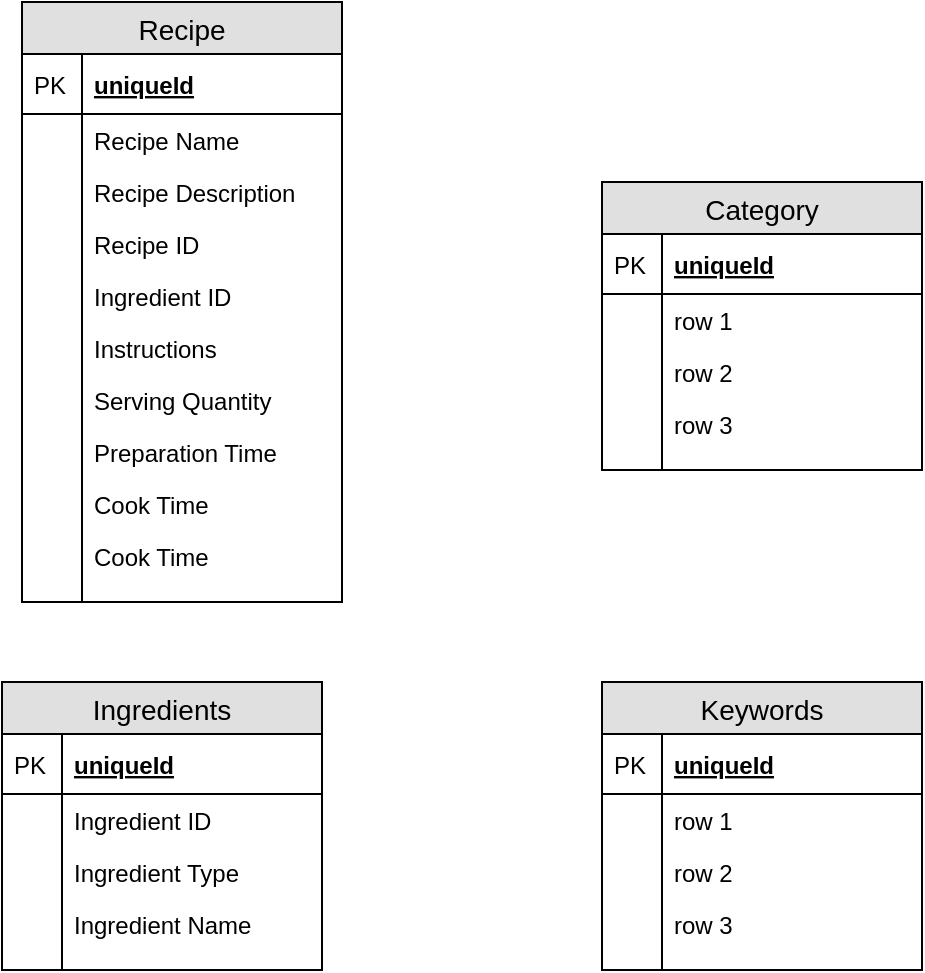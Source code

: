 <mxfile version="12.4.2" type="device" pages="1"><diagram id="KaLtwoZtGCQIMCru0dKH" name="Page-1"><mxGraphModel dx="566" dy="830" grid="1" gridSize="10" guides="1" tooltips="1" connect="1" arrows="1" fold="1" page="1" pageScale="1" pageWidth="850" pageHeight="1100" math="0" shadow="0"><root><mxCell id="0"/><mxCell id="1" parent="0"/><mxCell id="e5cW-bu-Zwqj56FbwUAd-1" value="Recipe" style="swimlane;fontStyle=0;childLayout=stackLayout;horizontal=1;startSize=26;fillColor=#e0e0e0;horizontalStack=0;resizeParent=1;resizeParentMax=0;resizeLast=0;collapsible=1;marginBottom=0;swimlaneFillColor=#ffffff;align=center;fontSize=14;" vertex="1" parent="1"><mxGeometry x="80" y="30" width="160" height="300" as="geometry"/></mxCell><mxCell id="e5cW-bu-Zwqj56FbwUAd-2" value="uniqueId" style="shape=partialRectangle;top=0;left=0;right=0;bottom=1;align=left;verticalAlign=middle;fillColor=none;spacingLeft=34;spacingRight=4;overflow=hidden;rotatable=0;points=[[0,0.5],[1,0.5]];portConstraint=eastwest;dropTarget=0;fontStyle=5;fontSize=12;" vertex="1" parent="e5cW-bu-Zwqj56FbwUAd-1"><mxGeometry y="26" width="160" height="30" as="geometry"/></mxCell><mxCell id="e5cW-bu-Zwqj56FbwUAd-3" value="PK" style="shape=partialRectangle;top=0;left=0;bottom=0;fillColor=none;align=left;verticalAlign=middle;spacingLeft=4;spacingRight=4;overflow=hidden;rotatable=0;points=[];portConstraint=eastwest;part=1;fontSize=12;" vertex="1" connectable="0" parent="e5cW-bu-Zwqj56FbwUAd-2"><mxGeometry width="30" height="30" as="geometry"/></mxCell><mxCell id="e5cW-bu-Zwqj56FbwUAd-4" value="Recipe Name" style="shape=partialRectangle;top=0;left=0;right=0;bottom=0;align=left;verticalAlign=top;fillColor=none;spacingLeft=34;spacingRight=4;overflow=hidden;rotatable=0;points=[[0,0.5],[1,0.5]];portConstraint=eastwest;dropTarget=0;fontSize=12;" vertex="1" parent="e5cW-bu-Zwqj56FbwUAd-1"><mxGeometry y="56" width="160" height="26" as="geometry"/></mxCell><mxCell id="e5cW-bu-Zwqj56FbwUAd-5" value="" style="shape=partialRectangle;top=0;left=0;bottom=0;fillColor=none;align=left;verticalAlign=top;spacingLeft=4;spacingRight=4;overflow=hidden;rotatable=0;points=[];portConstraint=eastwest;part=1;fontSize=12;" vertex="1" connectable="0" parent="e5cW-bu-Zwqj56FbwUAd-4"><mxGeometry width="30" height="26" as="geometry"/></mxCell><mxCell id="e5cW-bu-Zwqj56FbwUAd-6" value="Recipe Description" style="shape=partialRectangle;top=0;left=0;right=0;bottom=0;align=left;verticalAlign=top;fillColor=none;spacingLeft=34;spacingRight=4;overflow=hidden;rotatable=0;points=[[0,0.5],[1,0.5]];portConstraint=eastwest;dropTarget=0;fontSize=12;" vertex="1" parent="e5cW-bu-Zwqj56FbwUAd-1"><mxGeometry y="82" width="160" height="26" as="geometry"/></mxCell><mxCell id="e5cW-bu-Zwqj56FbwUAd-7" value="" style="shape=partialRectangle;top=0;left=0;bottom=0;fillColor=none;align=left;verticalAlign=top;spacingLeft=4;spacingRight=4;overflow=hidden;rotatable=0;points=[];portConstraint=eastwest;part=1;fontSize=12;" vertex="1" connectable="0" parent="e5cW-bu-Zwqj56FbwUAd-6"><mxGeometry width="30" height="26" as="geometry"/></mxCell><mxCell id="e5cW-bu-Zwqj56FbwUAd-8" value="Recipe ID" style="shape=partialRectangle;top=0;left=0;right=0;bottom=0;align=left;verticalAlign=top;fillColor=none;spacingLeft=34;spacingRight=4;overflow=hidden;rotatable=0;points=[[0,0.5],[1,0.5]];portConstraint=eastwest;dropTarget=0;fontSize=12;" vertex="1" parent="e5cW-bu-Zwqj56FbwUAd-1"><mxGeometry y="108" width="160" height="26" as="geometry"/></mxCell><mxCell id="e5cW-bu-Zwqj56FbwUAd-9" value="" style="shape=partialRectangle;top=0;left=0;bottom=0;fillColor=none;align=left;verticalAlign=top;spacingLeft=4;spacingRight=4;overflow=hidden;rotatable=0;points=[];portConstraint=eastwest;part=1;fontSize=12;" vertex="1" connectable="0" parent="e5cW-bu-Zwqj56FbwUAd-8"><mxGeometry width="30" height="26" as="geometry"/></mxCell><mxCell id="e5cW-bu-Zwqj56FbwUAd-34" value="Ingredient ID" style="shape=partialRectangle;top=0;left=0;right=0;bottom=0;align=left;verticalAlign=top;fillColor=none;spacingLeft=34;spacingRight=4;overflow=hidden;rotatable=0;points=[[0,0.5],[1,0.5]];portConstraint=eastwest;dropTarget=0;fontSize=12;" vertex="1" parent="e5cW-bu-Zwqj56FbwUAd-1"><mxGeometry y="134" width="160" height="26" as="geometry"/></mxCell><mxCell id="e5cW-bu-Zwqj56FbwUAd-35" value="" style="shape=partialRectangle;top=0;left=0;bottom=0;fillColor=none;align=left;verticalAlign=top;spacingLeft=4;spacingRight=4;overflow=hidden;rotatable=0;points=[];portConstraint=eastwest;part=1;fontSize=12;" vertex="1" connectable="0" parent="e5cW-bu-Zwqj56FbwUAd-34"><mxGeometry width="30" height="26" as="geometry"/></mxCell><mxCell id="e5cW-bu-Zwqj56FbwUAd-47" value="Instructions" style="shape=partialRectangle;top=0;left=0;right=0;bottom=0;align=left;verticalAlign=top;fillColor=none;spacingLeft=34;spacingRight=4;overflow=hidden;rotatable=0;points=[[0,0.5],[1,0.5]];portConstraint=eastwest;dropTarget=0;fontSize=12;" vertex="1" parent="e5cW-bu-Zwqj56FbwUAd-1"><mxGeometry y="160" width="160" height="26" as="geometry"/></mxCell><mxCell id="e5cW-bu-Zwqj56FbwUAd-48" value="" style="shape=partialRectangle;top=0;left=0;bottom=0;fillColor=none;align=left;verticalAlign=top;spacingLeft=4;spacingRight=4;overflow=hidden;rotatable=0;points=[];portConstraint=eastwest;part=1;fontSize=12;" vertex="1" connectable="0" parent="e5cW-bu-Zwqj56FbwUAd-47"><mxGeometry width="30" height="26" as="geometry"/></mxCell><mxCell id="e5cW-bu-Zwqj56FbwUAd-49" value="Serving Quantity" style="shape=partialRectangle;top=0;left=0;right=0;bottom=0;align=left;verticalAlign=top;fillColor=none;spacingLeft=34;spacingRight=4;overflow=hidden;rotatable=0;points=[[0,0.5],[1,0.5]];portConstraint=eastwest;dropTarget=0;fontSize=12;" vertex="1" parent="e5cW-bu-Zwqj56FbwUAd-1"><mxGeometry y="186" width="160" height="26" as="geometry"/></mxCell><mxCell id="e5cW-bu-Zwqj56FbwUAd-50" value="" style="shape=partialRectangle;top=0;left=0;bottom=0;fillColor=none;align=left;verticalAlign=top;spacingLeft=4;spacingRight=4;overflow=hidden;rotatable=0;points=[];portConstraint=eastwest;part=1;fontSize=12;" vertex="1" connectable="0" parent="e5cW-bu-Zwqj56FbwUAd-49"><mxGeometry width="30" height="26" as="geometry"/></mxCell><mxCell id="e5cW-bu-Zwqj56FbwUAd-51" value="Preparation Time" style="shape=partialRectangle;top=0;left=0;right=0;bottom=0;align=left;verticalAlign=top;fillColor=none;spacingLeft=34;spacingRight=4;overflow=hidden;rotatable=0;points=[[0,0.5],[1,0.5]];portConstraint=eastwest;dropTarget=0;fontSize=12;" vertex="1" parent="e5cW-bu-Zwqj56FbwUAd-1"><mxGeometry y="212" width="160" height="26" as="geometry"/></mxCell><mxCell id="e5cW-bu-Zwqj56FbwUAd-52" value="" style="shape=partialRectangle;top=0;left=0;bottom=0;fillColor=none;align=left;verticalAlign=top;spacingLeft=4;spacingRight=4;overflow=hidden;rotatable=0;points=[];portConstraint=eastwest;part=1;fontSize=12;" vertex="1" connectable="0" parent="e5cW-bu-Zwqj56FbwUAd-51"><mxGeometry width="30" height="26" as="geometry"/></mxCell><mxCell id="e5cW-bu-Zwqj56FbwUAd-53" value="Cook Time" style="shape=partialRectangle;top=0;left=0;right=0;bottom=0;align=left;verticalAlign=top;fillColor=none;spacingLeft=34;spacingRight=4;overflow=hidden;rotatable=0;points=[[0,0.5],[1,0.5]];portConstraint=eastwest;dropTarget=0;fontSize=12;" vertex="1" parent="e5cW-bu-Zwqj56FbwUAd-1"><mxGeometry y="238" width="160" height="26" as="geometry"/></mxCell><mxCell id="e5cW-bu-Zwqj56FbwUAd-54" value="" style="shape=partialRectangle;top=0;left=0;bottom=0;fillColor=none;align=left;verticalAlign=top;spacingLeft=4;spacingRight=4;overflow=hidden;rotatable=0;points=[];portConstraint=eastwest;part=1;fontSize=12;" vertex="1" connectable="0" parent="e5cW-bu-Zwqj56FbwUAd-53"><mxGeometry width="30" height="26" as="geometry"/></mxCell><mxCell id="e5cW-bu-Zwqj56FbwUAd-55" value="Cook Time" style="shape=partialRectangle;top=0;left=0;right=0;bottom=0;align=left;verticalAlign=top;fillColor=none;spacingLeft=34;spacingRight=4;overflow=hidden;rotatable=0;points=[[0,0.5],[1,0.5]];portConstraint=eastwest;dropTarget=0;fontSize=12;" vertex="1" parent="e5cW-bu-Zwqj56FbwUAd-1"><mxGeometry y="264" width="160" height="26" as="geometry"/></mxCell><mxCell id="e5cW-bu-Zwqj56FbwUAd-56" value="" style="shape=partialRectangle;top=0;left=0;bottom=0;fillColor=none;align=left;verticalAlign=top;spacingLeft=4;spacingRight=4;overflow=hidden;rotatable=0;points=[];portConstraint=eastwest;part=1;fontSize=12;" vertex="1" connectable="0" parent="e5cW-bu-Zwqj56FbwUAd-55"><mxGeometry width="30" height="26" as="geometry"/></mxCell><mxCell id="e5cW-bu-Zwqj56FbwUAd-10" value="" style="shape=partialRectangle;top=0;left=0;right=0;bottom=0;align=left;verticalAlign=top;fillColor=none;spacingLeft=34;spacingRight=4;overflow=hidden;rotatable=0;points=[[0,0.5],[1,0.5]];portConstraint=eastwest;dropTarget=0;fontSize=12;" vertex="1" parent="e5cW-bu-Zwqj56FbwUAd-1"><mxGeometry y="290" width="160" height="10" as="geometry"/></mxCell><mxCell id="e5cW-bu-Zwqj56FbwUAd-11" value="" style="shape=partialRectangle;top=0;left=0;bottom=0;fillColor=none;align=left;verticalAlign=top;spacingLeft=4;spacingRight=4;overflow=hidden;rotatable=0;points=[];portConstraint=eastwest;part=1;fontSize=12;" vertex="1" connectable="0" parent="e5cW-bu-Zwqj56FbwUAd-10"><mxGeometry width="30" height="10" as="geometry"/></mxCell><mxCell id="e5cW-bu-Zwqj56FbwUAd-12" value="Category" style="swimlane;fontStyle=0;childLayout=stackLayout;horizontal=1;startSize=26;fillColor=#e0e0e0;horizontalStack=0;resizeParent=1;resizeParentMax=0;resizeLast=0;collapsible=1;marginBottom=0;swimlaneFillColor=#ffffff;align=center;fontSize=14;" vertex="1" parent="1"><mxGeometry x="370" y="120" width="160" height="144" as="geometry"/></mxCell><mxCell id="e5cW-bu-Zwqj56FbwUAd-13" value="uniqueId" style="shape=partialRectangle;top=0;left=0;right=0;bottom=1;align=left;verticalAlign=middle;fillColor=none;spacingLeft=34;spacingRight=4;overflow=hidden;rotatable=0;points=[[0,0.5],[1,0.5]];portConstraint=eastwest;dropTarget=0;fontStyle=5;fontSize=12;" vertex="1" parent="e5cW-bu-Zwqj56FbwUAd-12"><mxGeometry y="26" width="160" height="30" as="geometry"/></mxCell><mxCell id="e5cW-bu-Zwqj56FbwUAd-14" value="PK" style="shape=partialRectangle;top=0;left=0;bottom=0;fillColor=none;align=left;verticalAlign=middle;spacingLeft=4;spacingRight=4;overflow=hidden;rotatable=0;points=[];portConstraint=eastwest;part=1;fontSize=12;" vertex="1" connectable="0" parent="e5cW-bu-Zwqj56FbwUAd-13"><mxGeometry width="30" height="30" as="geometry"/></mxCell><mxCell id="e5cW-bu-Zwqj56FbwUAd-15" value="row 1" style="shape=partialRectangle;top=0;left=0;right=0;bottom=0;align=left;verticalAlign=top;fillColor=none;spacingLeft=34;spacingRight=4;overflow=hidden;rotatable=0;points=[[0,0.5],[1,0.5]];portConstraint=eastwest;dropTarget=0;fontSize=12;" vertex="1" parent="e5cW-bu-Zwqj56FbwUAd-12"><mxGeometry y="56" width="160" height="26" as="geometry"/></mxCell><mxCell id="e5cW-bu-Zwqj56FbwUAd-16" value="" style="shape=partialRectangle;top=0;left=0;bottom=0;fillColor=none;align=left;verticalAlign=top;spacingLeft=4;spacingRight=4;overflow=hidden;rotatable=0;points=[];portConstraint=eastwest;part=1;fontSize=12;" vertex="1" connectable="0" parent="e5cW-bu-Zwqj56FbwUAd-15"><mxGeometry width="30" height="26" as="geometry"/></mxCell><mxCell id="e5cW-bu-Zwqj56FbwUAd-17" value="row 2" style="shape=partialRectangle;top=0;left=0;right=0;bottom=0;align=left;verticalAlign=top;fillColor=none;spacingLeft=34;spacingRight=4;overflow=hidden;rotatable=0;points=[[0,0.5],[1,0.5]];portConstraint=eastwest;dropTarget=0;fontSize=12;" vertex="1" parent="e5cW-bu-Zwqj56FbwUAd-12"><mxGeometry y="82" width="160" height="26" as="geometry"/></mxCell><mxCell id="e5cW-bu-Zwqj56FbwUAd-18" value="" style="shape=partialRectangle;top=0;left=0;bottom=0;fillColor=none;align=left;verticalAlign=top;spacingLeft=4;spacingRight=4;overflow=hidden;rotatable=0;points=[];portConstraint=eastwest;part=1;fontSize=12;" vertex="1" connectable="0" parent="e5cW-bu-Zwqj56FbwUAd-17"><mxGeometry width="30" height="26" as="geometry"/></mxCell><mxCell id="e5cW-bu-Zwqj56FbwUAd-19" value="row 3" style="shape=partialRectangle;top=0;left=0;right=0;bottom=0;align=left;verticalAlign=top;fillColor=none;spacingLeft=34;spacingRight=4;overflow=hidden;rotatable=0;points=[[0,0.5],[1,0.5]];portConstraint=eastwest;dropTarget=0;fontSize=12;" vertex="1" parent="e5cW-bu-Zwqj56FbwUAd-12"><mxGeometry y="108" width="160" height="26" as="geometry"/></mxCell><mxCell id="e5cW-bu-Zwqj56FbwUAd-20" value="" style="shape=partialRectangle;top=0;left=0;bottom=0;fillColor=none;align=left;verticalAlign=top;spacingLeft=4;spacingRight=4;overflow=hidden;rotatable=0;points=[];portConstraint=eastwest;part=1;fontSize=12;" vertex="1" connectable="0" parent="e5cW-bu-Zwqj56FbwUAd-19"><mxGeometry width="30" height="26" as="geometry"/></mxCell><mxCell id="e5cW-bu-Zwqj56FbwUAd-21" value="" style="shape=partialRectangle;top=0;left=0;right=0;bottom=0;align=left;verticalAlign=top;fillColor=none;spacingLeft=34;spacingRight=4;overflow=hidden;rotatable=0;points=[[0,0.5],[1,0.5]];portConstraint=eastwest;dropTarget=0;fontSize=12;" vertex="1" parent="e5cW-bu-Zwqj56FbwUAd-12"><mxGeometry y="134" width="160" height="10" as="geometry"/></mxCell><mxCell id="e5cW-bu-Zwqj56FbwUAd-22" value="" style="shape=partialRectangle;top=0;left=0;bottom=0;fillColor=none;align=left;verticalAlign=top;spacingLeft=4;spacingRight=4;overflow=hidden;rotatable=0;points=[];portConstraint=eastwest;part=1;fontSize=12;" vertex="1" connectable="0" parent="e5cW-bu-Zwqj56FbwUAd-21"><mxGeometry width="30" height="10" as="geometry"/></mxCell><mxCell id="e5cW-bu-Zwqj56FbwUAd-23" value="Ingredients" style="swimlane;fontStyle=0;childLayout=stackLayout;horizontal=1;startSize=26;fillColor=#e0e0e0;horizontalStack=0;resizeParent=1;resizeParentMax=0;resizeLast=0;collapsible=1;marginBottom=0;swimlaneFillColor=#ffffff;align=center;fontSize=14;" vertex="1" parent="1"><mxGeometry x="70" y="370" width="160" height="144" as="geometry"/></mxCell><mxCell id="e5cW-bu-Zwqj56FbwUAd-24" value="uniqueId" style="shape=partialRectangle;top=0;left=0;right=0;bottom=1;align=left;verticalAlign=middle;fillColor=none;spacingLeft=34;spacingRight=4;overflow=hidden;rotatable=0;points=[[0,0.5],[1,0.5]];portConstraint=eastwest;dropTarget=0;fontStyle=5;fontSize=12;" vertex="1" parent="e5cW-bu-Zwqj56FbwUAd-23"><mxGeometry y="26" width="160" height="30" as="geometry"/></mxCell><mxCell id="e5cW-bu-Zwqj56FbwUAd-25" value="PK" style="shape=partialRectangle;top=0;left=0;bottom=0;fillColor=none;align=left;verticalAlign=middle;spacingLeft=4;spacingRight=4;overflow=hidden;rotatable=0;points=[];portConstraint=eastwest;part=1;fontSize=12;" vertex="1" connectable="0" parent="e5cW-bu-Zwqj56FbwUAd-24"><mxGeometry width="30" height="30" as="geometry"/></mxCell><mxCell id="e5cW-bu-Zwqj56FbwUAd-26" value="Ingredient ID" style="shape=partialRectangle;top=0;left=0;right=0;bottom=0;align=left;verticalAlign=top;fillColor=none;spacingLeft=34;spacingRight=4;overflow=hidden;rotatable=0;points=[[0,0.5],[1,0.5]];portConstraint=eastwest;dropTarget=0;fontSize=12;" vertex="1" parent="e5cW-bu-Zwqj56FbwUAd-23"><mxGeometry y="56" width="160" height="26" as="geometry"/></mxCell><mxCell id="e5cW-bu-Zwqj56FbwUAd-27" value="" style="shape=partialRectangle;top=0;left=0;bottom=0;fillColor=none;align=left;verticalAlign=top;spacingLeft=4;spacingRight=4;overflow=hidden;rotatable=0;points=[];portConstraint=eastwest;part=1;fontSize=12;" vertex="1" connectable="0" parent="e5cW-bu-Zwqj56FbwUAd-26"><mxGeometry width="30" height="26" as="geometry"/></mxCell><mxCell id="e5cW-bu-Zwqj56FbwUAd-28" value="Ingredient Type" style="shape=partialRectangle;top=0;left=0;right=0;bottom=0;align=left;verticalAlign=top;fillColor=none;spacingLeft=34;spacingRight=4;overflow=hidden;rotatable=0;points=[[0,0.5],[1,0.5]];portConstraint=eastwest;dropTarget=0;fontSize=12;" vertex="1" parent="e5cW-bu-Zwqj56FbwUAd-23"><mxGeometry y="82" width="160" height="26" as="geometry"/></mxCell><mxCell id="e5cW-bu-Zwqj56FbwUAd-29" value="" style="shape=partialRectangle;top=0;left=0;bottom=0;fillColor=none;align=left;verticalAlign=top;spacingLeft=4;spacingRight=4;overflow=hidden;rotatable=0;points=[];portConstraint=eastwest;part=1;fontSize=12;" vertex="1" connectable="0" parent="e5cW-bu-Zwqj56FbwUAd-28"><mxGeometry width="30" height="26" as="geometry"/></mxCell><mxCell id="e5cW-bu-Zwqj56FbwUAd-30" value="Ingredient Name" style="shape=partialRectangle;top=0;left=0;right=0;bottom=0;align=left;verticalAlign=top;fillColor=none;spacingLeft=34;spacingRight=4;overflow=hidden;rotatable=0;points=[[0,0.5],[1,0.5]];portConstraint=eastwest;dropTarget=0;fontSize=12;" vertex="1" parent="e5cW-bu-Zwqj56FbwUAd-23"><mxGeometry y="108" width="160" height="26" as="geometry"/></mxCell><mxCell id="e5cW-bu-Zwqj56FbwUAd-31" value="" style="shape=partialRectangle;top=0;left=0;bottom=0;fillColor=none;align=left;verticalAlign=top;spacingLeft=4;spacingRight=4;overflow=hidden;rotatable=0;points=[];portConstraint=eastwest;part=1;fontSize=12;" vertex="1" connectable="0" parent="e5cW-bu-Zwqj56FbwUAd-30"><mxGeometry width="30" height="26" as="geometry"/></mxCell><mxCell id="e5cW-bu-Zwqj56FbwUAd-32" value="" style="shape=partialRectangle;top=0;left=0;right=0;bottom=0;align=left;verticalAlign=top;fillColor=none;spacingLeft=34;spacingRight=4;overflow=hidden;rotatable=0;points=[[0,0.5],[1,0.5]];portConstraint=eastwest;dropTarget=0;fontSize=12;" vertex="1" parent="e5cW-bu-Zwqj56FbwUAd-23"><mxGeometry y="134" width="160" height="10" as="geometry"/></mxCell><mxCell id="e5cW-bu-Zwqj56FbwUAd-33" value="" style="shape=partialRectangle;top=0;left=0;bottom=0;fillColor=none;align=left;verticalAlign=top;spacingLeft=4;spacingRight=4;overflow=hidden;rotatable=0;points=[];portConstraint=eastwest;part=1;fontSize=12;" vertex="1" connectable="0" parent="e5cW-bu-Zwqj56FbwUAd-32"><mxGeometry width="30" height="10" as="geometry"/></mxCell><mxCell id="e5cW-bu-Zwqj56FbwUAd-36" value="Keywords" style="swimlane;fontStyle=0;childLayout=stackLayout;horizontal=1;startSize=26;fillColor=#e0e0e0;horizontalStack=0;resizeParent=1;resizeParentMax=0;resizeLast=0;collapsible=1;marginBottom=0;swimlaneFillColor=#ffffff;align=center;fontSize=14;" vertex="1" parent="1"><mxGeometry x="370" y="370" width="160" height="144" as="geometry"/></mxCell><mxCell id="e5cW-bu-Zwqj56FbwUAd-37" value="uniqueId" style="shape=partialRectangle;top=0;left=0;right=0;bottom=1;align=left;verticalAlign=middle;fillColor=none;spacingLeft=34;spacingRight=4;overflow=hidden;rotatable=0;points=[[0,0.5],[1,0.5]];portConstraint=eastwest;dropTarget=0;fontStyle=5;fontSize=12;" vertex="1" parent="e5cW-bu-Zwqj56FbwUAd-36"><mxGeometry y="26" width="160" height="30" as="geometry"/></mxCell><mxCell id="e5cW-bu-Zwqj56FbwUAd-38" value="PK" style="shape=partialRectangle;top=0;left=0;bottom=0;fillColor=none;align=left;verticalAlign=middle;spacingLeft=4;spacingRight=4;overflow=hidden;rotatable=0;points=[];portConstraint=eastwest;part=1;fontSize=12;" vertex="1" connectable="0" parent="e5cW-bu-Zwqj56FbwUAd-37"><mxGeometry width="30" height="30" as="geometry"/></mxCell><mxCell id="e5cW-bu-Zwqj56FbwUAd-39" value="row 1" style="shape=partialRectangle;top=0;left=0;right=0;bottom=0;align=left;verticalAlign=top;fillColor=none;spacingLeft=34;spacingRight=4;overflow=hidden;rotatable=0;points=[[0,0.5],[1,0.5]];portConstraint=eastwest;dropTarget=0;fontSize=12;" vertex="1" parent="e5cW-bu-Zwqj56FbwUAd-36"><mxGeometry y="56" width="160" height="26" as="geometry"/></mxCell><mxCell id="e5cW-bu-Zwqj56FbwUAd-40" value="" style="shape=partialRectangle;top=0;left=0;bottom=0;fillColor=none;align=left;verticalAlign=top;spacingLeft=4;spacingRight=4;overflow=hidden;rotatable=0;points=[];portConstraint=eastwest;part=1;fontSize=12;" vertex="1" connectable="0" parent="e5cW-bu-Zwqj56FbwUAd-39"><mxGeometry width="30" height="26" as="geometry"/></mxCell><mxCell id="e5cW-bu-Zwqj56FbwUAd-41" value="row 2" style="shape=partialRectangle;top=0;left=0;right=0;bottom=0;align=left;verticalAlign=top;fillColor=none;spacingLeft=34;spacingRight=4;overflow=hidden;rotatable=0;points=[[0,0.5],[1,0.5]];portConstraint=eastwest;dropTarget=0;fontSize=12;" vertex="1" parent="e5cW-bu-Zwqj56FbwUAd-36"><mxGeometry y="82" width="160" height="26" as="geometry"/></mxCell><mxCell id="e5cW-bu-Zwqj56FbwUAd-42" value="" style="shape=partialRectangle;top=0;left=0;bottom=0;fillColor=none;align=left;verticalAlign=top;spacingLeft=4;spacingRight=4;overflow=hidden;rotatable=0;points=[];portConstraint=eastwest;part=1;fontSize=12;" vertex="1" connectable="0" parent="e5cW-bu-Zwqj56FbwUAd-41"><mxGeometry width="30" height="26" as="geometry"/></mxCell><mxCell id="e5cW-bu-Zwqj56FbwUAd-43" value="row 3" style="shape=partialRectangle;top=0;left=0;right=0;bottom=0;align=left;verticalAlign=top;fillColor=none;spacingLeft=34;spacingRight=4;overflow=hidden;rotatable=0;points=[[0,0.5],[1,0.5]];portConstraint=eastwest;dropTarget=0;fontSize=12;" vertex="1" parent="e5cW-bu-Zwqj56FbwUAd-36"><mxGeometry y="108" width="160" height="26" as="geometry"/></mxCell><mxCell id="e5cW-bu-Zwqj56FbwUAd-44" value="" style="shape=partialRectangle;top=0;left=0;bottom=0;fillColor=none;align=left;verticalAlign=top;spacingLeft=4;spacingRight=4;overflow=hidden;rotatable=0;points=[];portConstraint=eastwest;part=1;fontSize=12;" vertex="1" connectable="0" parent="e5cW-bu-Zwqj56FbwUAd-43"><mxGeometry width="30" height="26" as="geometry"/></mxCell><mxCell id="e5cW-bu-Zwqj56FbwUAd-45" value="" style="shape=partialRectangle;top=0;left=0;right=0;bottom=0;align=left;verticalAlign=top;fillColor=none;spacingLeft=34;spacingRight=4;overflow=hidden;rotatable=0;points=[[0,0.5],[1,0.5]];portConstraint=eastwest;dropTarget=0;fontSize=12;" vertex="1" parent="e5cW-bu-Zwqj56FbwUAd-36"><mxGeometry y="134" width="160" height="10" as="geometry"/></mxCell><mxCell id="e5cW-bu-Zwqj56FbwUAd-46" value="" style="shape=partialRectangle;top=0;left=0;bottom=0;fillColor=none;align=left;verticalAlign=top;spacingLeft=4;spacingRight=4;overflow=hidden;rotatable=0;points=[];portConstraint=eastwest;part=1;fontSize=12;" vertex="1" connectable="0" parent="e5cW-bu-Zwqj56FbwUAd-45"><mxGeometry width="30" height="10" as="geometry"/></mxCell></root></mxGraphModel></diagram></mxfile>